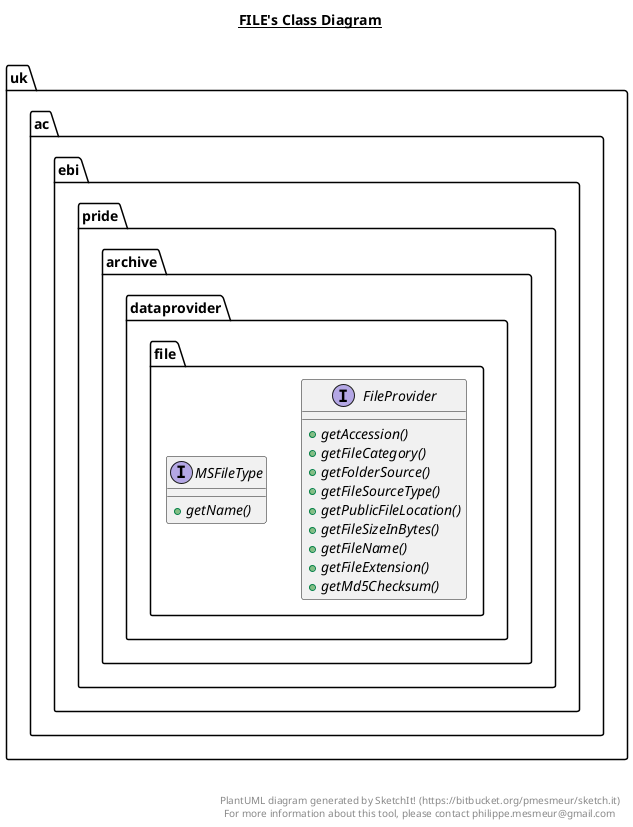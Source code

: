 @startuml

title __FILE's Class Diagram__\n

  package uk.ac.ebi.pride.archive.dataprovider.file {
    interface FileProvider {
        {abstract} + getAccession()
        {abstract} + getFileCategory()
        {abstract} + getFolderSource()
        {abstract} + getFileSourceType()
        {abstract} + getPublicFileLocation()
        {abstract} + getFileSizeInBytes()
        {abstract} + getFileName()
        {abstract} + getFileExtension()
        {abstract} + getMd5Checksum()
    }
  }
  

  package uk.ac.ebi.pride.archive.dataprovider.file {
    interface MSFileType {
        {abstract} + getName()
    }
  }
  



right footer


PlantUML diagram generated by SketchIt! (https://bitbucket.org/pmesmeur/sketch.it)
For more information about this tool, please contact philippe.mesmeur@gmail.com
endfooter

@enduml
